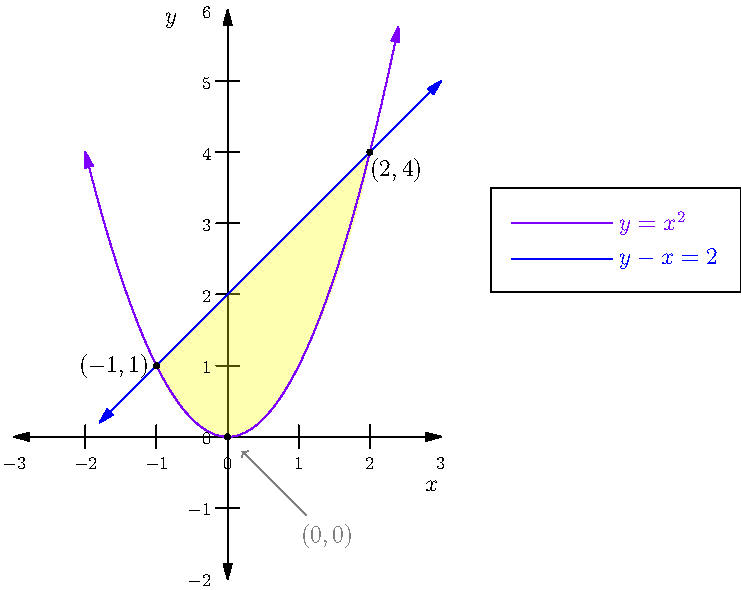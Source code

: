 size(13cm);

import graph;
xaxis("$x$", -3, 3, Ticks(Label(fontsize(9pt)), Step=1, begin=false, end=false), Arrows);
yaxis("$y$", -2, 6, Ticks(Label(fontsize(9pt)), Step=1, begin=false, end=false), Arrows);
fill((2,4)--(-1,1)..(-0.5,0.25)..(0,0)..(0.5,0.25)..(1,1)..(2,4)--cycle, opacity(0.3)+yellow);

real f(real x) { return x*x; }
draw(graph(f, -2, 2.4), purple, Arrows, "$y=x^2$");
draw((-1.8,0.2)--(3,5), blue, Arrows, "$y-x=2$");

add(legend(), (4,3), UnFill);
dot("$(-1,1)$", (-1,1), dir(180));
dot("$(2,4)$", (2,4), dir(310));
dot((0,0));
label("$(0,0)$", (1.4,-1.4), grey);
dot((0,0));
draw((1.1,-1.1)--(0.2,-0.2), grey, EndArrow(TeXHead));
